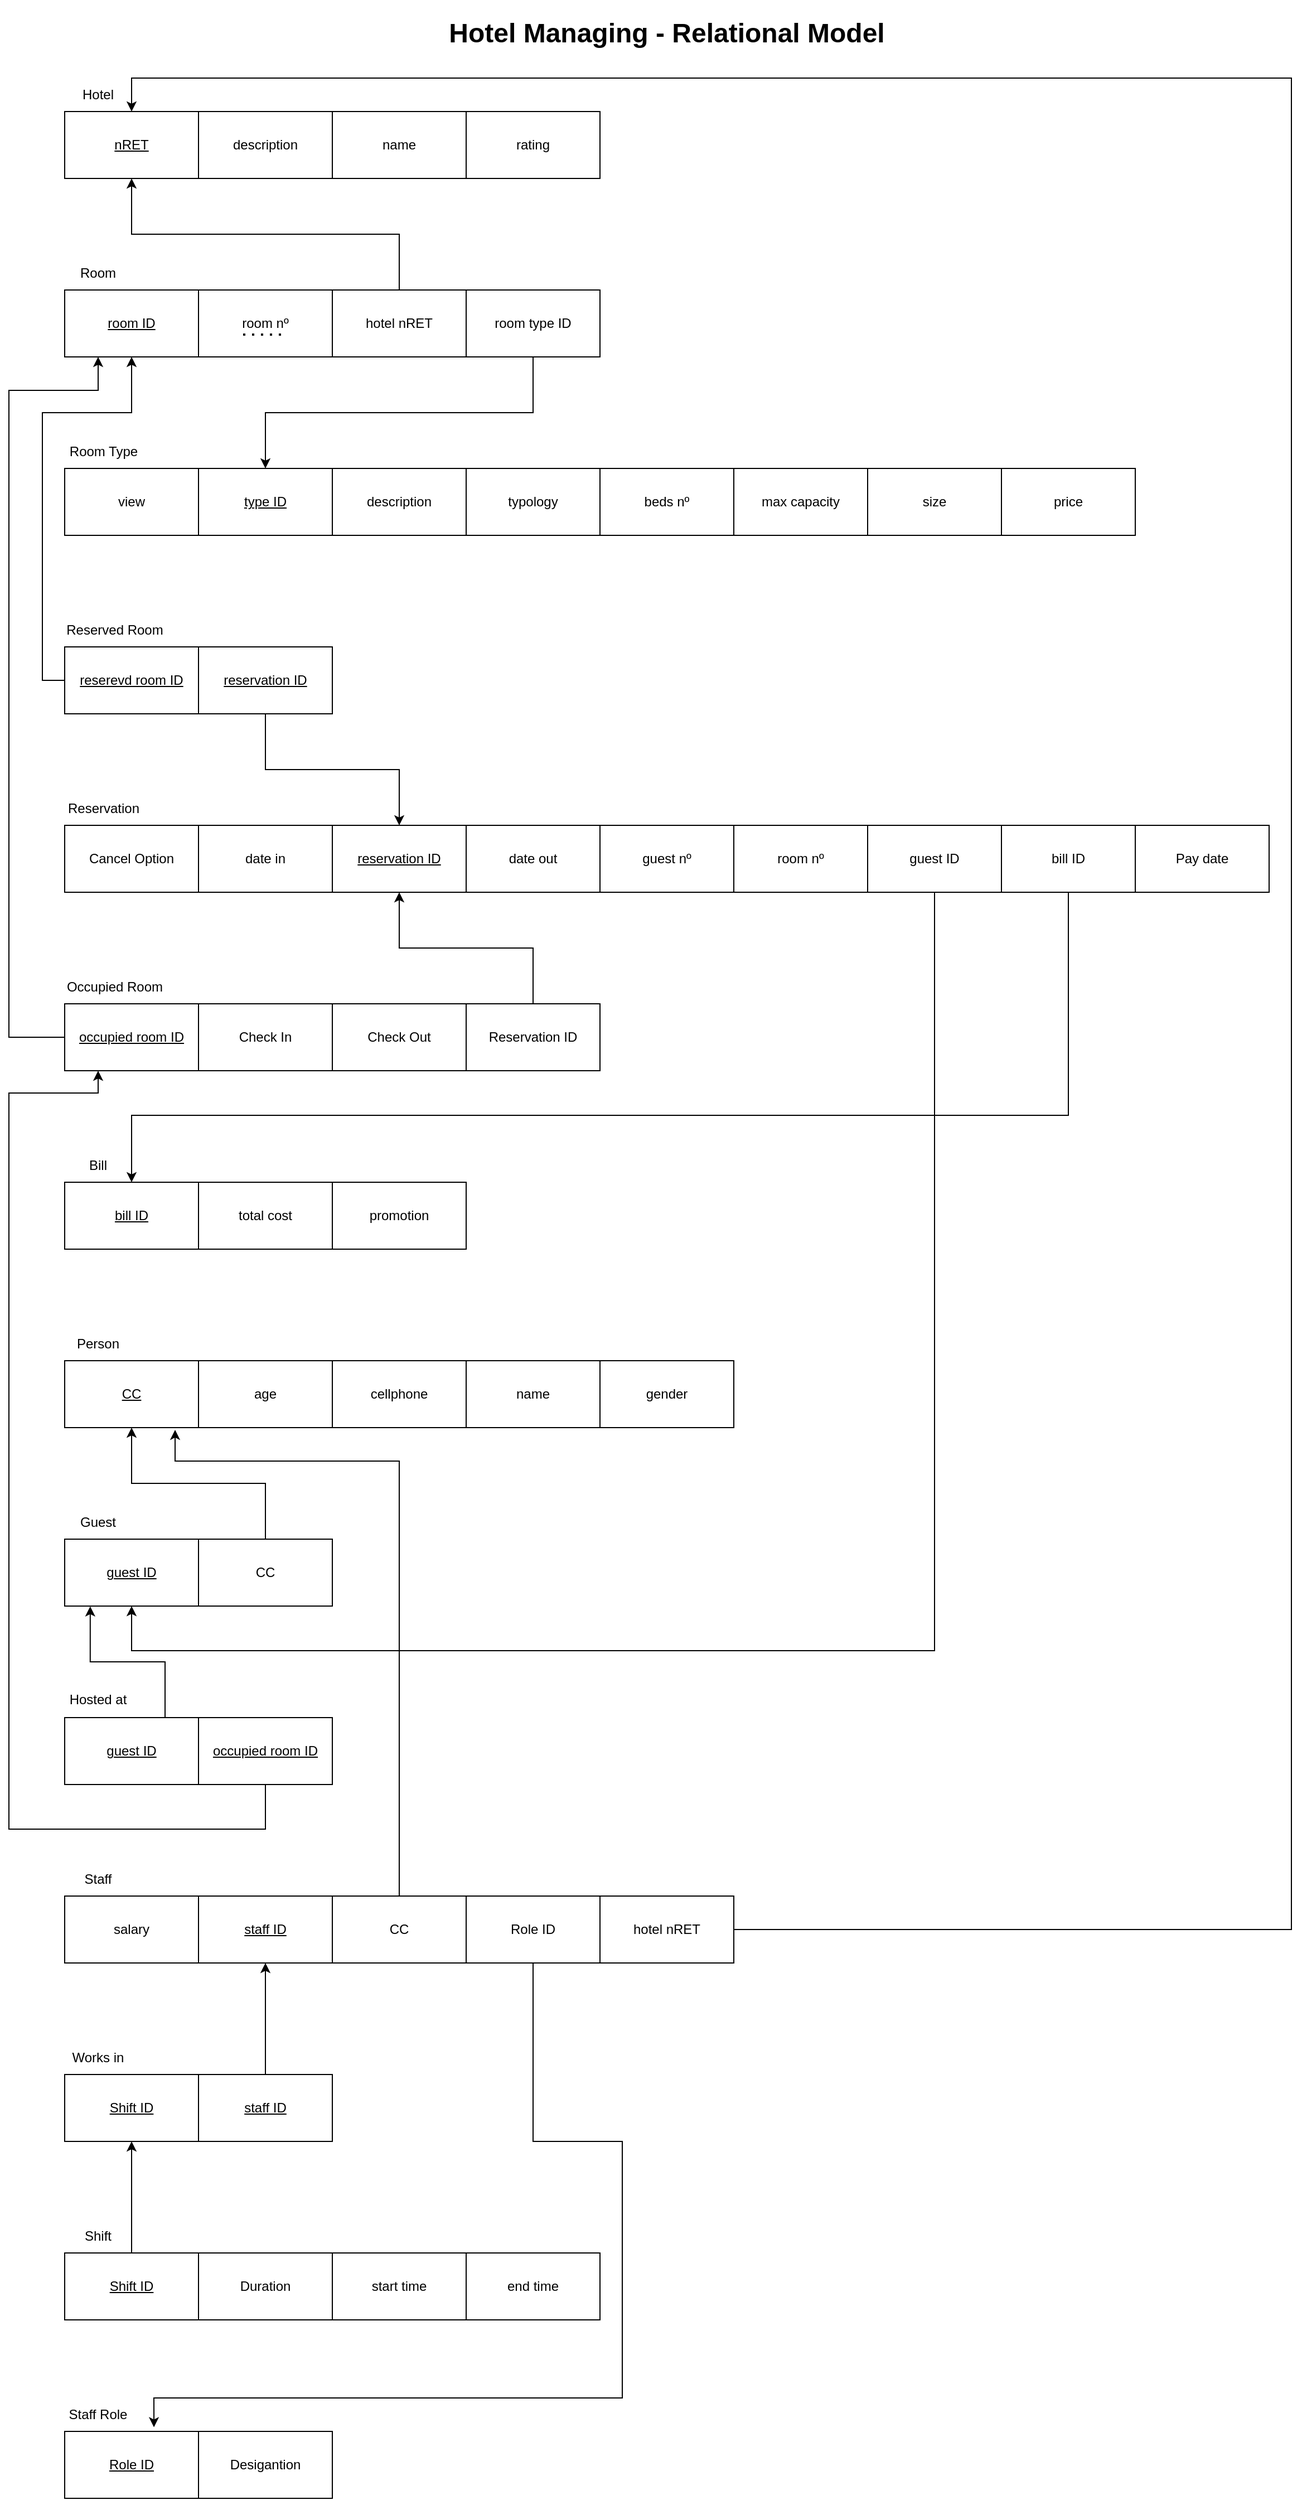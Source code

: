 <mxfile version="17.4.4" type="github">
  <diagram id="J5NFI8ycQX4mSOXD-UpD" name="Page-1">
    <mxGraphModel dx="2031" dy="1123" grid="1" gridSize="10" guides="1" tooltips="1" connect="1" arrows="1" fold="1" page="1" pageScale="1" pageWidth="827" pageHeight="1169" math="0" shadow="0">
      <root>
        <mxCell id="0" />
        <mxCell id="1" parent="0" />
        <mxCell id="5n2HZgpS40tlZMhOb_HH-1" value="&lt;h1&gt;Hotel Managing - Relational Model&lt;/h1&gt;" style="text;html=1;strokeColor=none;fillColor=none;spacing=5;spacingTop=-20;whiteSpace=wrap;overflow=hidden;rounded=0;align=center;" vertex="1" parent="1">
          <mxGeometry x="465" y="20" width="790" height="40" as="geometry" />
        </mxCell>
        <mxCell id="5n2HZgpS40tlZMhOb_HH-2" value="&lt;u&gt;nRET&lt;/u&gt;" style="rounded=0;whiteSpace=wrap;html=1;" vertex="1" parent="1">
          <mxGeometry x="320" y="110" width="120" height="60" as="geometry" />
        </mxCell>
        <mxCell id="5n2HZgpS40tlZMhOb_HH-4" value="description" style="rounded=0;whiteSpace=wrap;html=1;" vertex="1" parent="1">
          <mxGeometry x="440" y="110" width="120" height="60" as="geometry" />
        </mxCell>
        <mxCell id="5n2HZgpS40tlZMhOb_HH-5" value="name" style="rounded=0;whiteSpace=wrap;html=1;" vertex="1" parent="1">
          <mxGeometry x="560" y="110" width="120" height="60" as="geometry" />
        </mxCell>
        <mxCell id="5n2HZgpS40tlZMhOb_HH-6" value="rating" style="rounded=0;whiteSpace=wrap;html=1;" vertex="1" parent="1">
          <mxGeometry x="680" y="110" width="120" height="60" as="geometry" />
        </mxCell>
        <mxCell id="5n2HZgpS40tlZMhOb_HH-7" value="Hotel" style="text;html=1;strokeColor=none;fillColor=none;align=center;verticalAlign=middle;whiteSpace=wrap;rounded=0;" vertex="1" parent="1">
          <mxGeometry x="320" y="80" width="60" height="30" as="geometry" />
        </mxCell>
        <mxCell id="5n2HZgpS40tlZMhOb_HH-8" value="&lt;u&gt;room ID&lt;/u&gt;" style="rounded=0;whiteSpace=wrap;html=1;" vertex="1" parent="1">
          <mxGeometry x="320" y="270" width="120" height="60" as="geometry" />
        </mxCell>
        <mxCell id="5n2HZgpS40tlZMhOb_HH-9" value="room nº" style="rounded=0;whiteSpace=wrap;html=1;" vertex="1" parent="1">
          <mxGeometry x="440" y="270" width="120" height="60" as="geometry" />
        </mxCell>
        <mxCell id="5n2HZgpS40tlZMhOb_HH-56" style="edgeStyle=orthogonalEdgeStyle;rounded=0;orthogonalLoop=1;jettySize=auto;html=1;exitX=0.5;exitY=0;exitDx=0;exitDy=0;entryX=0.5;entryY=1;entryDx=0;entryDy=0;" edge="1" parent="1" source="5n2HZgpS40tlZMhOb_HH-10" target="5n2HZgpS40tlZMhOb_HH-2">
          <mxGeometry relative="1" as="geometry" />
        </mxCell>
        <mxCell id="5n2HZgpS40tlZMhOb_HH-10" value="hotel nRET" style="rounded=0;whiteSpace=wrap;html=1;" vertex="1" parent="1">
          <mxGeometry x="560" y="270" width="120" height="60" as="geometry" />
        </mxCell>
        <mxCell id="5n2HZgpS40tlZMhOb_HH-14" value="Room" style="text;html=1;strokeColor=none;fillColor=none;align=center;verticalAlign=middle;whiteSpace=wrap;rounded=0;" vertex="1" parent="1">
          <mxGeometry x="320" y="240" width="60" height="30" as="geometry" />
        </mxCell>
        <mxCell id="5n2HZgpS40tlZMhOb_HH-15" value="" style="endArrow=none;dashed=1;html=1;dashPattern=1 3;strokeWidth=2;rounded=0;labelBackgroundColor=default;fontFamily=Helvetica;fontSize=15;fontColor=default;shape=connector;" edge="1" parent="1">
          <mxGeometry width="50" height="50" relative="1" as="geometry">
            <mxPoint x="480" y="310" as="sourcePoint" />
            <mxPoint x="520" y="310" as="targetPoint" />
          </mxGeometry>
        </mxCell>
        <mxCell id="5n2HZgpS40tlZMhOb_HH-57" style="edgeStyle=orthogonalEdgeStyle;rounded=0;orthogonalLoop=1;jettySize=auto;html=1;exitX=0.5;exitY=1;exitDx=0;exitDy=0;entryX=0.5;entryY=0;entryDx=0;entryDy=0;" edge="1" parent="1" source="5n2HZgpS40tlZMhOb_HH-16" target="5n2HZgpS40tlZMhOb_HH-18">
          <mxGeometry relative="1" as="geometry" />
        </mxCell>
        <mxCell id="5n2HZgpS40tlZMhOb_HH-16" value="room type ID" style="rounded=0;whiteSpace=wrap;html=1;" vertex="1" parent="1">
          <mxGeometry x="680" y="270" width="120" height="60" as="geometry" />
        </mxCell>
        <mxCell id="5n2HZgpS40tlZMhOb_HH-17" value="view" style="rounded=0;whiteSpace=wrap;html=1;" vertex="1" parent="1">
          <mxGeometry x="320" y="430" width="120" height="60" as="geometry" />
        </mxCell>
        <mxCell id="5n2HZgpS40tlZMhOb_HH-18" value="&lt;u&gt;type ID&lt;/u&gt;" style="rounded=0;whiteSpace=wrap;html=1;" vertex="1" parent="1">
          <mxGeometry x="440" y="430" width="120" height="60" as="geometry" />
        </mxCell>
        <mxCell id="5n2HZgpS40tlZMhOb_HH-19" value="description" style="rounded=0;whiteSpace=wrap;html=1;" vertex="1" parent="1">
          <mxGeometry x="560" y="430" width="120" height="60" as="geometry" />
        </mxCell>
        <mxCell id="5n2HZgpS40tlZMhOb_HH-20" value="typology" style="rounded=0;whiteSpace=wrap;html=1;" vertex="1" parent="1">
          <mxGeometry x="680" y="430" width="120" height="60" as="geometry" />
        </mxCell>
        <mxCell id="5n2HZgpS40tlZMhOb_HH-21" value="beds nº" style="rounded=0;whiteSpace=wrap;html=1;" vertex="1" parent="1">
          <mxGeometry x="800" y="430" width="120" height="60" as="geometry" />
        </mxCell>
        <mxCell id="5n2HZgpS40tlZMhOb_HH-22" value="max capacity" style="rounded=0;whiteSpace=wrap;html=1;" vertex="1" parent="1">
          <mxGeometry x="920" y="430" width="120" height="60" as="geometry" />
        </mxCell>
        <mxCell id="5n2HZgpS40tlZMhOb_HH-23" value="size" style="rounded=0;whiteSpace=wrap;html=1;" vertex="1" parent="1">
          <mxGeometry x="1040" y="430" width="120" height="60" as="geometry" />
        </mxCell>
        <mxCell id="5n2HZgpS40tlZMhOb_HH-24" value="price" style="rounded=0;whiteSpace=wrap;html=1;" vertex="1" parent="1">
          <mxGeometry x="1160" y="430" width="120" height="60" as="geometry" />
        </mxCell>
        <mxCell id="5n2HZgpS40tlZMhOb_HH-27" value="Room Type" style="text;html=1;strokeColor=none;fillColor=none;align=center;verticalAlign=middle;whiteSpace=wrap;rounded=0;" vertex="1" parent="1">
          <mxGeometry x="320" y="400" width="70" height="30" as="geometry" />
        </mxCell>
        <mxCell id="5n2HZgpS40tlZMhOb_HH-58" style="edgeStyle=orthogonalEdgeStyle;rounded=0;orthogonalLoop=1;jettySize=auto;html=1;exitX=0;exitY=0.5;exitDx=0;exitDy=0;" edge="1" parent="1" source="5n2HZgpS40tlZMhOb_HH-28" target="5n2HZgpS40tlZMhOb_HH-8">
          <mxGeometry relative="1" as="geometry">
            <Array as="points">
              <mxPoint x="300" y="620" />
              <mxPoint x="300" y="380" />
              <mxPoint x="380" y="380" />
            </Array>
          </mxGeometry>
        </mxCell>
        <mxCell id="5n2HZgpS40tlZMhOb_HH-28" value="&lt;u&gt;reserevd room ID&lt;/u&gt;" style="rounded=0;whiteSpace=wrap;html=1;" vertex="1" parent="1">
          <mxGeometry x="320" y="590" width="120" height="60" as="geometry" />
        </mxCell>
        <mxCell id="5n2HZgpS40tlZMhOb_HH-29" value="Reserved Room" style="text;html=1;strokeColor=none;fillColor=none;align=center;verticalAlign=middle;whiteSpace=wrap;rounded=0;" vertex="1" parent="1">
          <mxGeometry x="320" y="560" width="90" height="30" as="geometry" />
        </mxCell>
        <mxCell id="5n2HZgpS40tlZMhOb_HH-60" style="edgeStyle=orthogonalEdgeStyle;rounded=0;orthogonalLoop=1;jettySize=auto;html=1;exitX=0.5;exitY=1;exitDx=0;exitDy=0;entryX=0.5;entryY=0;entryDx=0;entryDy=0;" edge="1" parent="1" source="5n2HZgpS40tlZMhOb_HH-31" target="5n2HZgpS40tlZMhOb_HH-35">
          <mxGeometry relative="1" as="geometry" />
        </mxCell>
        <mxCell id="5n2HZgpS40tlZMhOb_HH-31" value="&lt;u&gt;reservation ID&lt;/u&gt;" style="rounded=0;whiteSpace=wrap;html=1;" vertex="1" parent="1">
          <mxGeometry x="440" y="590" width="120" height="60" as="geometry" />
        </mxCell>
        <mxCell id="5n2HZgpS40tlZMhOb_HH-32" value="Cancel Option" style="rounded=0;whiteSpace=wrap;html=1;" vertex="1" parent="1">
          <mxGeometry x="320" y="750" width="120" height="60" as="geometry" />
        </mxCell>
        <mxCell id="5n2HZgpS40tlZMhOb_HH-33" value="Reservation" style="text;html=1;strokeColor=none;fillColor=none;align=center;verticalAlign=middle;whiteSpace=wrap;rounded=0;" vertex="1" parent="1">
          <mxGeometry x="320" y="720" width="70" height="30" as="geometry" />
        </mxCell>
        <mxCell id="5n2HZgpS40tlZMhOb_HH-34" value="date in" style="rounded=0;whiteSpace=wrap;html=1;" vertex="1" parent="1">
          <mxGeometry x="440" y="750" width="120" height="60" as="geometry" />
        </mxCell>
        <mxCell id="5n2HZgpS40tlZMhOb_HH-35" value="&lt;u&gt;reservation ID&lt;/u&gt;" style="rounded=0;whiteSpace=wrap;html=1;" vertex="1" parent="1">
          <mxGeometry x="560" y="750" width="120" height="60" as="geometry" />
        </mxCell>
        <mxCell id="5n2HZgpS40tlZMhOb_HH-36" value="date out" style="rounded=0;whiteSpace=wrap;html=1;" vertex="1" parent="1">
          <mxGeometry x="680" y="750" width="120" height="60" as="geometry" />
        </mxCell>
        <mxCell id="5n2HZgpS40tlZMhOb_HH-37" value="guest nº" style="rounded=0;whiteSpace=wrap;html=1;" vertex="1" parent="1">
          <mxGeometry x="800" y="750" width="120" height="60" as="geometry" />
        </mxCell>
        <mxCell id="5n2HZgpS40tlZMhOb_HH-38" value="room nº" style="rounded=0;whiteSpace=wrap;html=1;" vertex="1" parent="1">
          <mxGeometry x="920" y="750" width="120" height="60" as="geometry" />
        </mxCell>
        <mxCell id="5n2HZgpS40tlZMhOb_HH-80" style="edgeStyle=orthogonalEdgeStyle;rounded=0;orthogonalLoop=1;jettySize=auto;html=1;exitX=0.5;exitY=1;exitDx=0;exitDy=0;entryX=0.5;entryY=1;entryDx=0;entryDy=0;" edge="1" parent="1" source="5n2HZgpS40tlZMhOb_HH-39" target="5n2HZgpS40tlZMhOb_HH-76">
          <mxGeometry relative="1" as="geometry">
            <Array as="points">
              <mxPoint x="1100" y="1490" />
              <mxPoint x="380" y="1490" />
            </Array>
          </mxGeometry>
        </mxCell>
        <mxCell id="5n2HZgpS40tlZMhOb_HH-39" value="guest ID" style="rounded=0;whiteSpace=wrap;html=1;" vertex="1" parent="1">
          <mxGeometry x="1040" y="750" width="120" height="60" as="geometry" />
        </mxCell>
        <mxCell id="5n2HZgpS40tlZMhOb_HH-59" style="edgeStyle=orthogonalEdgeStyle;rounded=0;orthogonalLoop=1;jettySize=auto;html=1;exitX=0;exitY=0.5;exitDx=0;exitDy=0;entryX=0.25;entryY=1;entryDx=0;entryDy=0;" edge="1" parent="1" source="5n2HZgpS40tlZMhOb_HH-41" target="5n2HZgpS40tlZMhOb_HH-8">
          <mxGeometry relative="1" as="geometry">
            <Array as="points">
              <mxPoint x="270" y="940" />
              <mxPoint x="270" y="360" />
              <mxPoint x="350" y="360" />
            </Array>
          </mxGeometry>
        </mxCell>
        <mxCell id="5n2HZgpS40tlZMhOb_HH-41" value="&lt;u&gt;occupied room ID&lt;/u&gt;" style="rounded=0;whiteSpace=wrap;html=1;" vertex="1" parent="1">
          <mxGeometry x="320" y="910" width="120" height="60" as="geometry" />
        </mxCell>
        <mxCell id="5n2HZgpS40tlZMhOb_HH-42" value="Check In" style="rounded=0;whiteSpace=wrap;html=1;" vertex="1" parent="1">
          <mxGeometry x="440" y="910" width="120" height="60" as="geometry" />
        </mxCell>
        <mxCell id="5n2HZgpS40tlZMhOb_HH-43" value="Check Out" style="rounded=0;whiteSpace=wrap;html=1;" vertex="1" parent="1">
          <mxGeometry x="560" y="910" width="120" height="60" as="geometry" />
        </mxCell>
        <mxCell id="5n2HZgpS40tlZMhOb_HH-44" value="Occupied Room" style="text;html=1;strokeColor=none;fillColor=none;align=center;verticalAlign=middle;whiteSpace=wrap;rounded=0;" vertex="1" parent="1">
          <mxGeometry x="320" y="880" width="90" height="30" as="geometry" />
        </mxCell>
        <mxCell id="5n2HZgpS40tlZMhOb_HH-61" style="edgeStyle=orthogonalEdgeStyle;rounded=0;orthogonalLoop=1;jettySize=auto;html=1;exitX=0.5;exitY=0;exitDx=0;exitDy=0;entryX=0.5;entryY=1;entryDx=0;entryDy=0;" edge="1" parent="1" source="5n2HZgpS40tlZMhOb_HH-46" target="5n2HZgpS40tlZMhOb_HH-35">
          <mxGeometry relative="1" as="geometry" />
        </mxCell>
        <mxCell id="5n2HZgpS40tlZMhOb_HH-46" value="Reservation ID" style="rounded=0;whiteSpace=wrap;html=1;" vertex="1" parent="1">
          <mxGeometry x="680" y="910" width="120" height="60" as="geometry" />
        </mxCell>
        <mxCell id="5n2HZgpS40tlZMhOb_HH-62" value="&lt;u&gt;bill ID&lt;/u&gt;" style="rounded=0;whiteSpace=wrap;html=1;" vertex="1" parent="1">
          <mxGeometry x="320" y="1070" width="120" height="60" as="geometry" />
        </mxCell>
        <mxCell id="5n2HZgpS40tlZMhOb_HH-63" value="Bill" style="text;html=1;strokeColor=none;fillColor=none;align=center;verticalAlign=middle;whiteSpace=wrap;rounded=0;" vertex="1" parent="1">
          <mxGeometry x="320" y="1040" width="60" height="30" as="geometry" />
        </mxCell>
        <mxCell id="5n2HZgpS40tlZMhOb_HH-64" value="total cost" style="rounded=0;whiteSpace=wrap;html=1;" vertex="1" parent="1">
          <mxGeometry x="440" y="1070" width="120" height="60" as="geometry" />
        </mxCell>
        <mxCell id="5n2HZgpS40tlZMhOb_HH-65" value="promotion" style="rounded=0;whiteSpace=wrap;html=1;" vertex="1" parent="1">
          <mxGeometry x="560" y="1070" width="120" height="60" as="geometry" />
        </mxCell>
        <mxCell id="5n2HZgpS40tlZMhOb_HH-67" style="edgeStyle=orthogonalEdgeStyle;rounded=0;orthogonalLoop=1;jettySize=auto;html=1;exitX=0.5;exitY=1;exitDx=0;exitDy=0;entryX=0.5;entryY=0;entryDx=0;entryDy=0;" edge="1" parent="1" source="5n2HZgpS40tlZMhOb_HH-66" target="5n2HZgpS40tlZMhOb_HH-62">
          <mxGeometry relative="1" as="geometry">
            <Array as="points">
              <mxPoint x="1220" y="1010" />
              <mxPoint x="380" y="1010" />
            </Array>
          </mxGeometry>
        </mxCell>
        <mxCell id="5n2HZgpS40tlZMhOb_HH-66" value="bill ID" style="rounded=0;whiteSpace=wrap;html=1;" vertex="1" parent="1">
          <mxGeometry x="1160" y="750" width="120" height="60" as="geometry" />
        </mxCell>
        <mxCell id="5n2HZgpS40tlZMhOb_HH-68" value="Pay date" style="rounded=0;whiteSpace=wrap;html=1;" vertex="1" parent="1">
          <mxGeometry x="1280" y="750" width="120" height="60" as="geometry" />
        </mxCell>
        <mxCell id="5n2HZgpS40tlZMhOb_HH-70" value="&lt;u&gt;CC&lt;/u&gt;" style="rounded=0;whiteSpace=wrap;html=1;" vertex="1" parent="1">
          <mxGeometry x="320" y="1230" width="120" height="60" as="geometry" />
        </mxCell>
        <mxCell id="5n2HZgpS40tlZMhOb_HH-71" value="Person" style="text;html=1;strokeColor=none;fillColor=none;align=center;verticalAlign=middle;whiteSpace=wrap;rounded=0;" vertex="1" parent="1">
          <mxGeometry x="320" y="1200" width="60" height="30" as="geometry" />
        </mxCell>
        <mxCell id="5n2HZgpS40tlZMhOb_HH-72" value="age" style="rounded=0;whiteSpace=wrap;html=1;" vertex="1" parent="1">
          <mxGeometry x="440" y="1230" width="120" height="60" as="geometry" />
        </mxCell>
        <mxCell id="5n2HZgpS40tlZMhOb_HH-73" value="cellphone" style="rounded=0;whiteSpace=wrap;html=1;" vertex="1" parent="1">
          <mxGeometry x="560" y="1230" width="120" height="60" as="geometry" />
        </mxCell>
        <mxCell id="5n2HZgpS40tlZMhOb_HH-74" value="name" style="rounded=0;whiteSpace=wrap;html=1;" vertex="1" parent="1">
          <mxGeometry x="680" y="1230" width="120" height="60" as="geometry" />
        </mxCell>
        <mxCell id="5n2HZgpS40tlZMhOb_HH-75" value="gender" style="rounded=0;whiteSpace=wrap;html=1;" vertex="1" parent="1">
          <mxGeometry x="800" y="1230" width="120" height="60" as="geometry" />
        </mxCell>
        <mxCell id="5n2HZgpS40tlZMhOb_HH-76" value="&lt;u&gt;guest ID&lt;/u&gt;" style="rounded=0;whiteSpace=wrap;html=1;" vertex="1" parent="1">
          <mxGeometry x="320" y="1390" width="120" height="60" as="geometry" />
        </mxCell>
        <mxCell id="5n2HZgpS40tlZMhOb_HH-77" value="Guest" style="text;html=1;strokeColor=none;fillColor=none;align=center;verticalAlign=middle;whiteSpace=wrap;rounded=0;" vertex="1" parent="1">
          <mxGeometry x="320" y="1360" width="60" height="30" as="geometry" />
        </mxCell>
        <mxCell id="5n2HZgpS40tlZMhOb_HH-79" style="edgeStyle=orthogonalEdgeStyle;rounded=0;orthogonalLoop=1;jettySize=auto;html=1;exitX=0.5;exitY=0;exitDx=0;exitDy=0;entryX=0.5;entryY=1;entryDx=0;entryDy=0;" edge="1" parent="1" source="5n2HZgpS40tlZMhOb_HH-78" target="5n2HZgpS40tlZMhOb_HH-70">
          <mxGeometry relative="1" as="geometry" />
        </mxCell>
        <mxCell id="5n2HZgpS40tlZMhOb_HH-78" value="CC" style="rounded=0;whiteSpace=wrap;html=1;" vertex="1" parent="1">
          <mxGeometry x="440" y="1390" width="120" height="60" as="geometry" />
        </mxCell>
        <mxCell id="5n2HZgpS40tlZMhOb_HH-82" value="Hosted at" style="text;html=1;strokeColor=none;fillColor=none;align=center;verticalAlign=middle;whiteSpace=wrap;rounded=0;" vertex="1" parent="1">
          <mxGeometry x="320" y="1519" width="60" height="30" as="geometry" />
        </mxCell>
        <mxCell id="5n2HZgpS40tlZMhOb_HH-86" style="edgeStyle=orthogonalEdgeStyle;rounded=0;orthogonalLoop=1;jettySize=auto;html=1;exitX=0.75;exitY=0;exitDx=0;exitDy=0;entryX=0.191;entryY=1.005;entryDx=0;entryDy=0;entryPerimeter=0;" edge="1" parent="1" source="5n2HZgpS40tlZMhOb_HH-83" target="5n2HZgpS40tlZMhOb_HH-76">
          <mxGeometry relative="1" as="geometry" />
        </mxCell>
        <mxCell id="5n2HZgpS40tlZMhOb_HH-83" value="&lt;u&gt;guest ID&lt;/u&gt;" style="rounded=0;whiteSpace=wrap;html=1;" vertex="1" parent="1">
          <mxGeometry x="320" y="1550" width="120" height="60" as="geometry" />
        </mxCell>
        <mxCell id="5n2HZgpS40tlZMhOb_HH-85" style="edgeStyle=orthogonalEdgeStyle;rounded=0;orthogonalLoop=1;jettySize=auto;html=1;exitX=0.5;exitY=1;exitDx=0;exitDy=0;entryX=0.25;entryY=1;entryDx=0;entryDy=0;" edge="1" parent="1" source="5n2HZgpS40tlZMhOb_HH-84" target="5n2HZgpS40tlZMhOb_HH-41">
          <mxGeometry relative="1" as="geometry">
            <Array as="points">
              <mxPoint x="500" y="1650" />
              <mxPoint x="270" y="1650" />
              <mxPoint x="270" y="990" />
              <mxPoint x="350" y="990" />
            </Array>
          </mxGeometry>
        </mxCell>
        <mxCell id="5n2HZgpS40tlZMhOb_HH-84" value="&lt;u&gt;occupied room ID&lt;/u&gt;" style="rounded=0;whiteSpace=wrap;html=1;" vertex="1" parent="1">
          <mxGeometry x="440" y="1550" width="120" height="60" as="geometry" />
        </mxCell>
        <mxCell id="5n2HZgpS40tlZMhOb_HH-87" value="salary" style="rounded=0;whiteSpace=wrap;html=1;" vertex="1" parent="1">
          <mxGeometry x="320" y="1710" width="120" height="60" as="geometry" />
        </mxCell>
        <mxCell id="5n2HZgpS40tlZMhOb_HH-88" value="Staff" style="text;html=1;strokeColor=none;fillColor=none;align=center;verticalAlign=middle;whiteSpace=wrap;rounded=0;" vertex="1" parent="1">
          <mxGeometry x="320" y="1680" width="60" height="30" as="geometry" />
        </mxCell>
        <mxCell id="5n2HZgpS40tlZMhOb_HH-89" value="&lt;u&gt;staff ID&lt;/u&gt;" style="rounded=0;whiteSpace=wrap;html=1;" vertex="1" parent="1">
          <mxGeometry x="440" y="1710" width="120" height="60" as="geometry" />
        </mxCell>
        <mxCell id="5n2HZgpS40tlZMhOb_HH-91" style="edgeStyle=orthogonalEdgeStyle;rounded=0;orthogonalLoop=1;jettySize=auto;html=1;exitX=0.5;exitY=0;exitDx=0;exitDy=0;entryX=0.825;entryY=1.033;entryDx=0;entryDy=0;entryPerimeter=0;" edge="1" parent="1" source="5n2HZgpS40tlZMhOb_HH-90" target="5n2HZgpS40tlZMhOb_HH-70">
          <mxGeometry relative="1" as="geometry">
            <Array as="points">
              <mxPoint x="620" y="1320" />
              <mxPoint x="419" y="1320" />
            </Array>
          </mxGeometry>
        </mxCell>
        <mxCell id="5n2HZgpS40tlZMhOb_HH-90" value="CC" style="rounded=0;whiteSpace=wrap;html=1;" vertex="1" parent="1">
          <mxGeometry x="560" y="1710" width="120" height="60" as="geometry" />
        </mxCell>
        <mxCell id="5n2HZgpS40tlZMhOb_HH-93" value="&lt;u&gt;Shift ID&lt;/u&gt;" style="rounded=0;whiteSpace=wrap;html=1;" vertex="1" parent="1">
          <mxGeometry x="320" y="1870" width="120" height="60" as="geometry" />
        </mxCell>
        <mxCell id="5n2HZgpS40tlZMhOb_HH-94" value="Works in" style="text;html=1;strokeColor=none;fillColor=none;align=center;verticalAlign=middle;whiteSpace=wrap;rounded=0;" vertex="1" parent="1">
          <mxGeometry x="320" y="1840" width="60" height="30" as="geometry" />
        </mxCell>
        <mxCell id="5n2HZgpS40tlZMhOb_HH-97" style="edgeStyle=orthogonalEdgeStyle;rounded=0;orthogonalLoop=1;jettySize=auto;html=1;exitX=0.5;exitY=0;exitDx=0;exitDy=0;entryX=0.5;entryY=1;entryDx=0;entryDy=0;" edge="1" parent="1" source="5n2HZgpS40tlZMhOb_HH-96" target="5n2HZgpS40tlZMhOb_HH-89">
          <mxGeometry relative="1" as="geometry" />
        </mxCell>
        <mxCell id="5n2HZgpS40tlZMhOb_HH-96" value="&lt;u&gt;staff ID&lt;/u&gt;" style="rounded=0;whiteSpace=wrap;html=1;" vertex="1" parent="1">
          <mxGeometry x="440" y="1870" width="120" height="60" as="geometry" />
        </mxCell>
        <mxCell id="5n2HZgpS40tlZMhOb_HH-99" style="edgeStyle=orthogonalEdgeStyle;rounded=0;orthogonalLoop=1;jettySize=auto;html=1;exitX=0.5;exitY=0;exitDx=0;exitDy=0;entryX=0.5;entryY=1;entryDx=0;entryDy=0;" edge="1" parent="1" source="5n2HZgpS40tlZMhOb_HH-98" target="5n2HZgpS40tlZMhOb_HH-93">
          <mxGeometry relative="1" as="geometry" />
        </mxCell>
        <mxCell id="5n2HZgpS40tlZMhOb_HH-98" value="&lt;u&gt;Shift ID&lt;/u&gt;" style="rounded=0;whiteSpace=wrap;html=1;" vertex="1" parent="1">
          <mxGeometry x="320" y="2030" width="120" height="60" as="geometry" />
        </mxCell>
        <mxCell id="5n2HZgpS40tlZMhOb_HH-100" value="Shift" style="text;html=1;strokeColor=none;fillColor=none;align=center;verticalAlign=middle;whiteSpace=wrap;rounded=0;" vertex="1" parent="1">
          <mxGeometry x="320" y="2000" width="60" height="30" as="geometry" />
        </mxCell>
        <mxCell id="5n2HZgpS40tlZMhOb_HH-101" value="Duration" style="rounded=0;whiteSpace=wrap;html=1;" vertex="1" parent="1">
          <mxGeometry x="440" y="2030" width="120" height="60" as="geometry" />
        </mxCell>
        <mxCell id="5n2HZgpS40tlZMhOb_HH-102" value="start time" style="rounded=0;whiteSpace=wrap;html=1;" vertex="1" parent="1">
          <mxGeometry x="560" y="2030" width="120" height="60" as="geometry" />
        </mxCell>
        <mxCell id="5n2HZgpS40tlZMhOb_HH-103" value="end time" style="rounded=0;whiteSpace=wrap;html=1;" vertex="1" parent="1">
          <mxGeometry x="680" y="2030" width="120" height="60" as="geometry" />
        </mxCell>
        <mxCell id="5n2HZgpS40tlZMhOb_HH-105" style="edgeStyle=orthogonalEdgeStyle;rounded=0;orthogonalLoop=1;jettySize=auto;html=1;exitX=1;exitY=0.5;exitDx=0;exitDy=0;entryX=0.5;entryY=0;entryDx=0;entryDy=0;" edge="1" parent="1" source="5n2HZgpS40tlZMhOb_HH-104" target="5n2HZgpS40tlZMhOb_HH-2">
          <mxGeometry relative="1" as="geometry">
            <Array as="points">
              <mxPoint x="1420" y="1740" />
              <mxPoint x="1420" y="80" />
              <mxPoint x="380" y="80" />
            </Array>
          </mxGeometry>
        </mxCell>
        <mxCell id="5n2HZgpS40tlZMhOb_HH-104" value="hotel nRET" style="rounded=0;whiteSpace=wrap;html=1;" vertex="1" parent="1">
          <mxGeometry x="800" y="1710" width="120" height="60" as="geometry" />
        </mxCell>
        <mxCell id="5n2HZgpS40tlZMhOb_HH-107" value="&lt;u&gt;Role ID&lt;/u&gt;" style="rounded=0;whiteSpace=wrap;html=1;" vertex="1" parent="1">
          <mxGeometry x="320" y="2190" width="120" height="60" as="geometry" />
        </mxCell>
        <mxCell id="5n2HZgpS40tlZMhOb_HH-108" value="Staff Role" style="text;html=1;strokeColor=none;fillColor=none;align=center;verticalAlign=middle;whiteSpace=wrap;rounded=0;" vertex="1" parent="1">
          <mxGeometry x="320" y="2160" width="60" height="30" as="geometry" />
        </mxCell>
        <mxCell id="5n2HZgpS40tlZMhOb_HH-111" style="edgeStyle=orthogonalEdgeStyle;rounded=0;orthogonalLoop=1;jettySize=auto;html=1;exitX=0.5;exitY=1;exitDx=0;exitDy=0;entryX=0.667;entryY=-0.062;entryDx=0;entryDy=0;entryPerimeter=0;" edge="1" parent="1" source="5n2HZgpS40tlZMhOb_HH-109" target="5n2HZgpS40tlZMhOb_HH-107">
          <mxGeometry relative="1" as="geometry">
            <Array as="points">
              <mxPoint x="740" y="1930" />
              <mxPoint x="820" y="1930" />
              <mxPoint x="820" y="2160" />
              <mxPoint x="400" y="2160" />
            </Array>
          </mxGeometry>
        </mxCell>
        <mxCell id="5n2HZgpS40tlZMhOb_HH-109" value="Role ID" style="rounded=0;whiteSpace=wrap;html=1;" vertex="1" parent="1">
          <mxGeometry x="680" y="1710" width="120" height="60" as="geometry" />
        </mxCell>
        <mxCell id="5n2HZgpS40tlZMhOb_HH-112" value="Desigantion" style="rounded=0;whiteSpace=wrap;html=1;" vertex="1" parent="1">
          <mxGeometry x="440" y="2190" width="120" height="60" as="geometry" />
        </mxCell>
      </root>
    </mxGraphModel>
  </diagram>
</mxfile>
